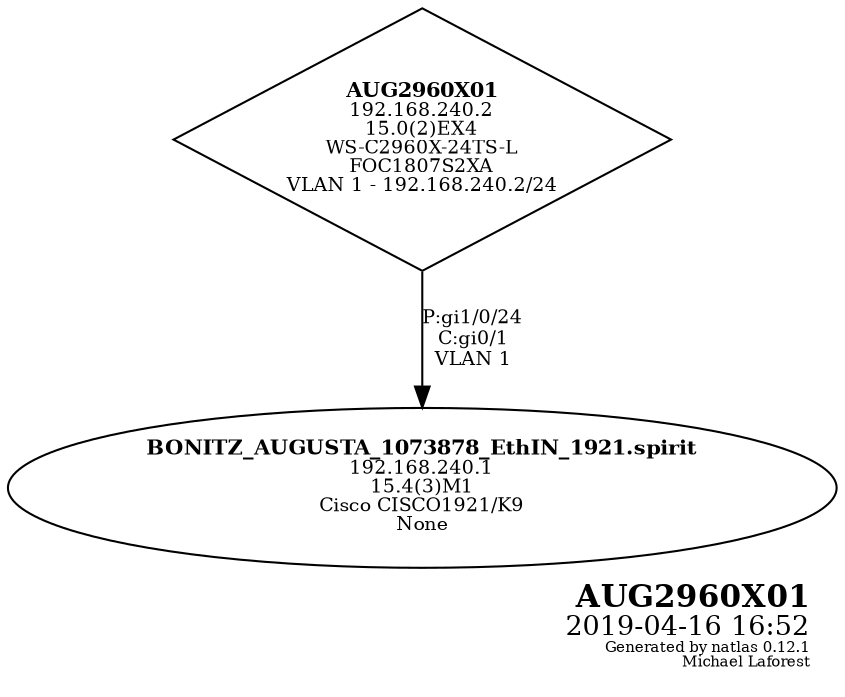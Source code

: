graph G {
	graph [bb="0,0,332.34,326.37",
		fontsize=10,
		label=<<table border="0"><tr><td balign="right"><font point-size="15"><b>AUG2960X01</b></font><br /><font point-size="13">2019-04-16 16:52</font><br /><font point-size="7">Generated by natlas 0.12.1<br />Michael Laforest</font><br /></td></tr></table>>,
		labeljust=r,
		labelloc=b,
		lheight=0.69,
		lp="271.84,29",
		lwidth=1.46
	];
	node [fontsize=9,
		label="\N"
	];
	edge [fontsize=9,
		labeljust=l
	];
	AUG2960X01	 [height=1.75,
		label=<<font point-size="10"><b>AUG2960X01</b></font><br />192.168.240.2<br />15.0(2)EX4<br />WS-C2960X-24TS-L<br />FOC1807S2XA<br />VLAN 1 - 192.168.240.2/24<br />>,
		peripheries=1,
		pos="166.17,263.37",
		shape=diamond,
		style=solid,
		width=3.3056];
	"BONITZ_AUGUSTA_1073878_EthIN_1921.spirit"	 [height=1.0607,
		label=<<font point-size="10"><b>BONITZ_AUGUSTA_1073878_EthIN_1921.spirit</b></font><br />192.168.240.1<br />15.4(3)M1<br />Cisco CISCO1921/K9<br />None<br />>,
		peripheries=1,
		pos="166.17,96.184",
		shape=ellipse,
		style=solid,
		width=4.6158];
	AUG2960X01 -- "BONITZ_AUGUSTA_1073878_EthIN_1921.spirit"	 [color=black,
		dir=forward,
		label="P:gi1/0/24\nC:gi0/1\nVLAN 1",
		lp="184.67,167.37",
		pos="e,166.17,134.74 166.17,200.16 166.17,181.94 166.17,162.34 166.17,145.12",
		style=solid];
}
